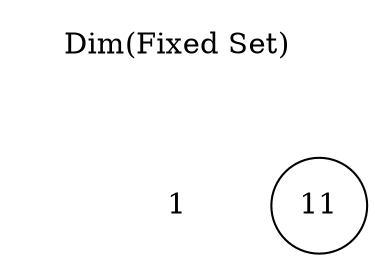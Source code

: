 digraph lattice {
size = "6,6";
"rt" [label="Dim(Fixed Set)", color=white];
"rt" -> "s1" [color=white, arrowhead=none];
"s1" [label="1", color=white];
"1" [label="11", shape=circle];
{ rank=same; "s1" "1"; }
}